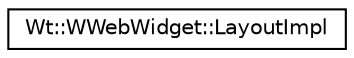 digraph "Graphical Class Hierarchy"
{
 // LATEX_PDF_SIZE
  edge [fontname="Helvetica",fontsize="10",labelfontname="Helvetica",labelfontsize="10"];
  node [fontname="Helvetica",fontsize="10",shape=record];
  rankdir="LR";
  Node0 [label="Wt::WWebWidget::LayoutImpl",height=0.2,width=0.4,color="black", fillcolor="white", style="filled",URL="$structWt_1_1WWebWidget_1_1LayoutImpl.html",tooltip=" "];
}
